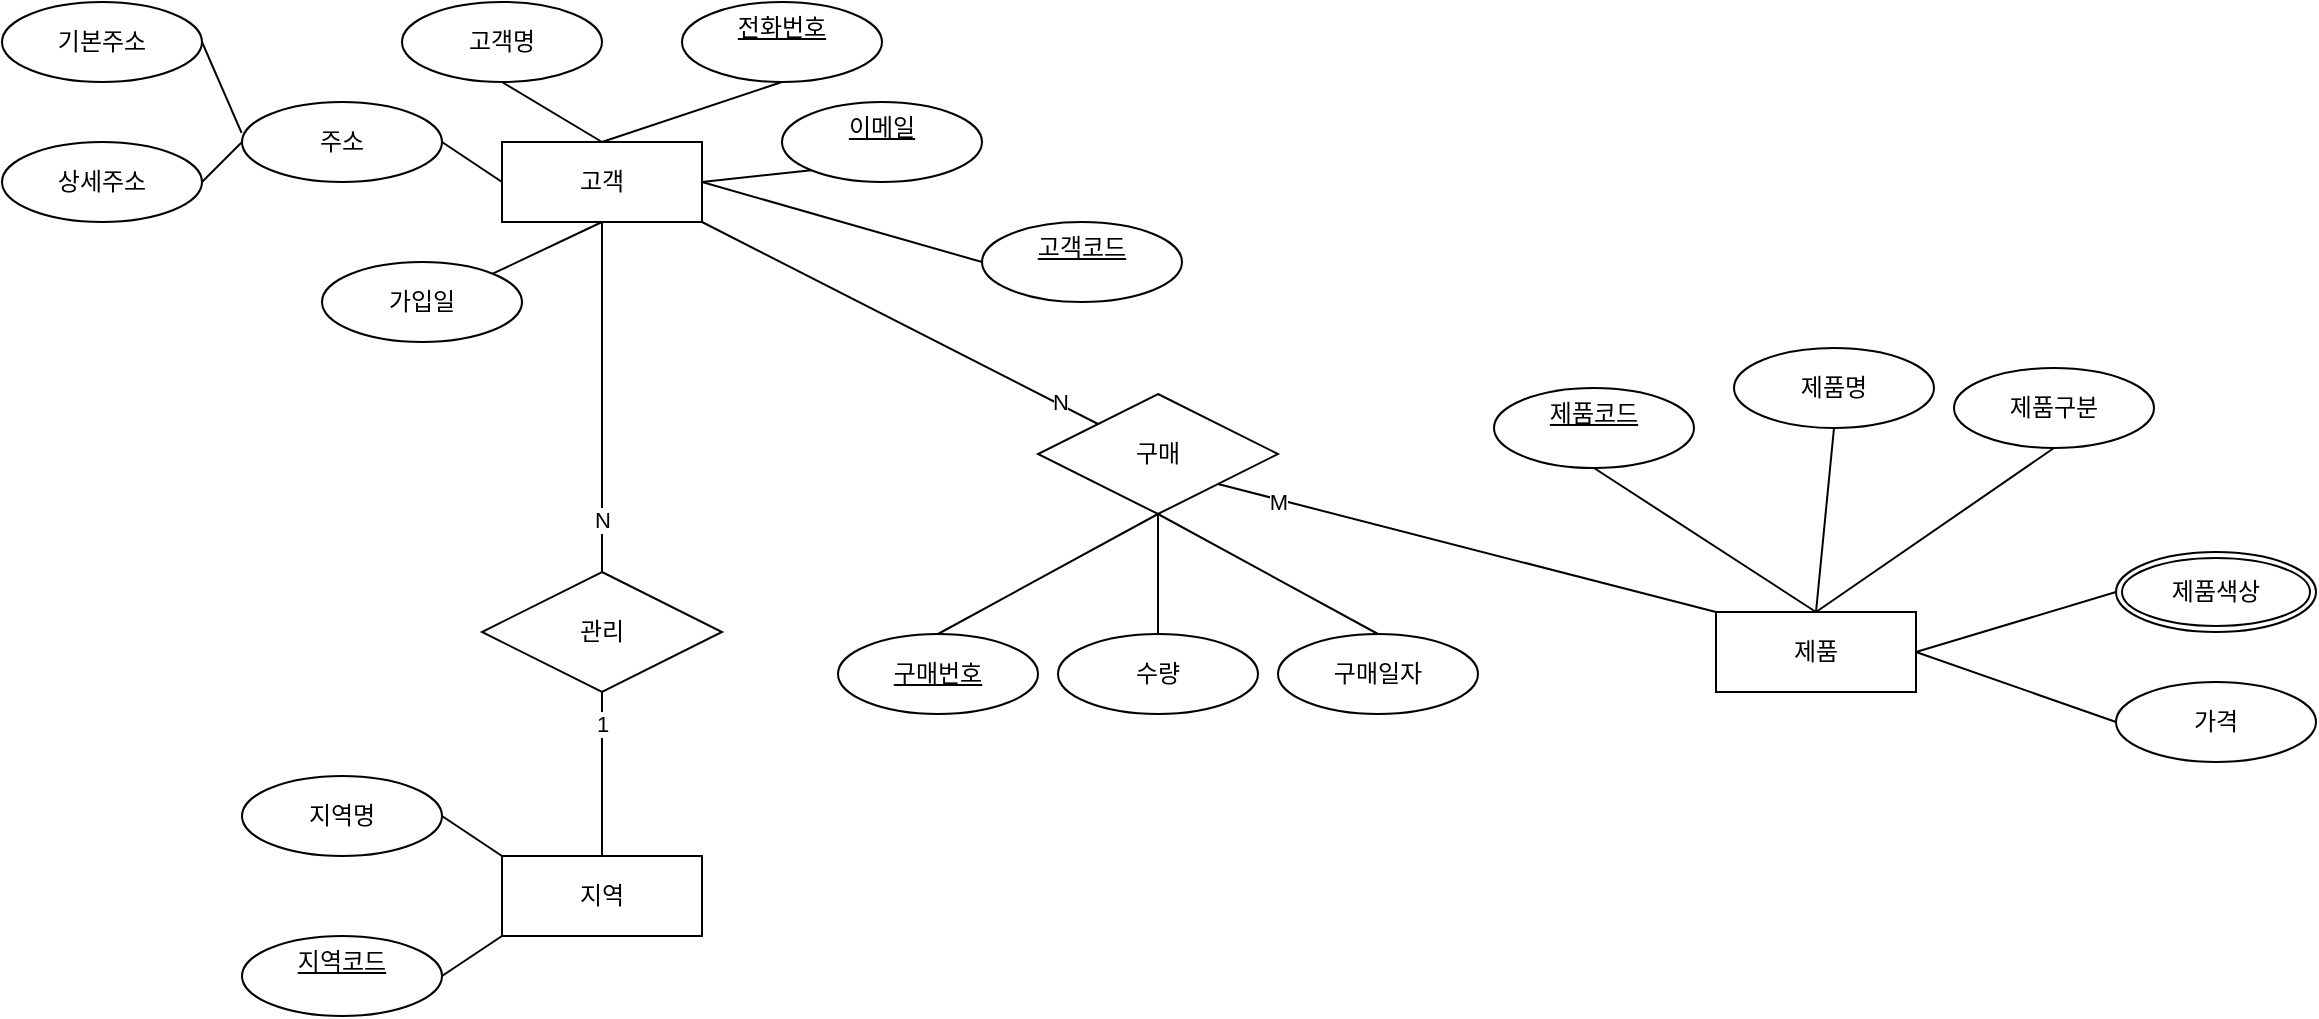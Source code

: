 <mxfile version="25.0.3">
  <diagram name="페이지-1" id="NgCMbQixAXPHdN-Nv_a8">
    <mxGraphModel dx="1816" dy="538" grid="1" gridSize="10" guides="1" tooltips="1" connect="1" arrows="1" fold="1" page="1" pageScale="1" pageWidth="827" pageHeight="1169" math="0" shadow="0">
      <root>
        <mxCell id="0" />
        <mxCell id="1" parent="0" />
        <mxCell id="_JbMdI6j2Q2F9HowFw2e-1" value="고객" style="whiteSpace=wrap;html=1;align=center;" vertex="1" parent="1">
          <mxGeometry x="-400" y="340" width="100" height="40" as="geometry" />
        </mxCell>
        <mxCell id="_JbMdI6j2Q2F9HowFw2e-2" value="고객명" style="ellipse;whiteSpace=wrap;html=1;align=center;" vertex="1" parent="1">
          <mxGeometry x="-450" y="270" width="100" height="40" as="geometry" />
        </mxCell>
        <mxCell id="_JbMdI6j2Q2F9HowFw2e-3" value="" style="endArrow=none;html=1;rounded=0;exitX=0.5;exitY=1;exitDx=0;exitDy=0;entryX=0.5;entryY=0;entryDx=0;entryDy=0;" edge="1" parent="1" source="_JbMdI6j2Q2F9HowFw2e-2" target="_JbMdI6j2Q2F9HowFw2e-1">
          <mxGeometry relative="1" as="geometry">
            <mxPoint x="-430" y="390" as="sourcePoint" />
            <mxPoint x="-270" y="390" as="targetPoint" />
          </mxGeometry>
        </mxCell>
        <mxCell id="_JbMdI6j2Q2F9HowFw2e-4" value="전화번호&lt;div&gt;&lt;br&gt;&lt;/div&gt;" style="ellipse;whiteSpace=wrap;html=1;align=center;fontStyle=4;" vertex="1" parent="1">
          <mxGeometry x="-310" y="270" width="100" height="40" as="geometry" />
        </mxCell>
        <mxCell id="_JbMdI6j2Q2F9HowFw2e-5" value="" style="endArrow=none;html=1;rounded=0;entryX=0.5;entryY=1;entryDx=0;entryDy=0;exitX=0.5;exitY=0;exitDx=0;exitDy=0;" edge="1" parent="1" source="_JbMdI6j2Q2F9HowFw2e-1" target="_JbMdI6j2Q2F9HowFw2e-4">
          <mxGeometry relative="1" as="geometry">
            <mxPoint x="-350" y="341" as="sourcePoint" />
            <mxPoint x="-340" y="350" as="targetPoint" />
          </mxGeometry>
        </mxCell>
        <mxCell id="_JbMdI6j2Q2F9HowFw2e-6" value="이메일&lt;div&gt;&lt;div&gt;&lt;br&gt;&lt;/div&gt;&lt;/div&gt;" style="ellipse;whiteSpace=wrap;html=1;align=center;fontStyle=4;" vertex="1" parent="1">
          <mxGeometry x="-260" y="320" width="100" height="40" as="geometry" />
        </mxCell>
        <mxCell id="_JbMdI6j2Q2F9HowFw2e-7" value="" style="endArrow=none;html=1;rounded=0;entryX=0;entryY=1;entryDx=0;entryDy=0;exitX=1;exitY=0.5;exitDx=0;exitDy=0;" edge="1" parent="1" source="_JbMdI6j2Q2F9HowFw2e-1" target="_JbMdI6j2Q2F9HowFw2e-6">
          <mxGeometry relative="1" as="geometry">
            <mxPoint x="-280" y="360" as="sourcePoint" />
            <mxPoint x="-215" y="329" as="targetPoint" />
          </mxGeometry>
        </mxCell>
        <mxCell id="_JbMdI6j2Q2F9HowFw2e-8" value="고객코드&lt;div&gt;&lt;div&gt;&lt;div&gt;&lt;br&gt;&lt;/div&gt;&lt;/div&gt;&lt;/div&gt;" style="ellipse;whiteSpace=wrap;html=1;align=center;fontStyle=4;" vertex="1" parent="1">
          <mxGeometry x="-160" y="380" width="100" height="40" as="geometry" />
        </mxCell>
        <mxCell id="_JbMdI6j2Q2F9HowFw2e-9" value="" style="endArrow=none;html=1;rounded=0;entryX=0;entryY=0.5;entryDx=0;entryDy=0;exitX=1;exitY=0.5;exitDx=0;exitDy=0;" edge="1" parent="1" source="_JbMdI6j2Q2F9HowFw2e-1" target="_JbMdI6j2Q2F9HowFw2e-8">
          <mxGeometry relative="1" as="geometry">
            <mxPoint x="-290" y="370" as="sourcePoint" />
            <mxPoint x="-235" y="364" as="targetPoint" />
          </mxGeometry>
        </mxCell>
        <mxCell id="_JbMdI6j2Q2F9HowFw2e-10" value="주소" style="ellipse;whiteSpace=wrap;html=1;align=center;" vertex="1" parent="1">
          <mxGeometry x="-530" y="320" width="100" height="40" as="geometry" />
        </mxCell>
        <mxCell id="_JbMdI6j2Q2F9HowFw2e-11" value="" style="endArrow=none;html=1;rounded=0;exitX=1;exitY=0.5;exitDx=0;exitDy=0;entryX=0;entryY=0.5;entryDx=0;entryDy=0;" edge="1" parent="1" source="_JbMdI6j2Q2F9HowFw2e-10" target="_JbMdI6j2Q2F9HowFw2e-1">
          <mxGeometry relative="1" as="geometry">
            <mxPoint x="-390" y="320" as="sourcePoint" />
            <mxPoint x="-340" y="350" as="targetPoint" />
          </mxGeometry>
        </mxCell>
        <mxCell id="_JbMdI6j2Q2F9HowFw2e-13" value="기본&lt;span style=&quot;background-color: initial;&quot;&gt;주소&lt;/span&gt;" style="ellipse;whiteSpace=wrap;html=1;align=center;" vertex="1" parent="1">
          <mxGeometry x="-650" y="270" width="100" height="40" as="geometry" />
        </mxCell>
        <mxCell id="_JbMdI6j2Q2F9HowFw2e-14" value="상세주소" style="ellipse;whiteSpace=wrap;html=1;align=center;" vertex="1" parent="1">
          <mxGeometry x="-650" y="340" width="100" height="40" as="geometry" />
        </mxCell>
        <mxCell id="_JbMdI6j2Q2F9HowFw2e-15" value="" style="endArrow=none;html=1;rounded=0;exitX=1;exitY=0.5;exitDx=0;exitDy=0;entryX=0;entryY=0.5;entryDx=0;entryDy=0;" edge="1" parent="1" source="_JbMdI6j2Q2F9HowFw2e-14" target="_JbMdI6j2Q2F9HowFw2e-10">
          <mxGeometry relative="1" as="geometry">
            <mxPoint x="-420" y="350" as="sourcePoint" />
            <mxPoint x="-390" y="370" as="targetPoint" />
          </mxGeometry>
        </mxCell>
        <mxCell id="_JbMdI6j2Q2F9HowFw2e-16" value="" style="endArrow=none;html=1;rounded=0;exitX=1;exitY=0.5;exitDx=0;exitDy=0;entryX=-0.002;entryY=0.385;entryDx=0;entryDy=0;entryPerimeter=0;" edge="1" parent="1" source="_JbMdI6j2Q2F9HowFw2e-13" target="_JbMdI6j2Q2F9HowFw2e-10">
          <mxGeometry relative="1" as="geometry">
            <mxPoint x="-540" y="370" as="sourcePoint" />
            <mxPoint x="-520" y="350" as="targetPoint" />
          </mxGeometry>
        </mxCell>
        <mxCell id="_JbMdI6j2Q2F9HowFw2e-17" value="가입일" style="ellipse;whiteSpace=wrap;html=1;align=center;" vertex="1" parent="1">
          <mxGeometry x="-490" y="400" width="100" height="40" as="geometry" />
        </mxCell>
        <mxCell id="_JbMdI6j2Q2F9HowFw2e-18" value="" style="endArrow=none;html=1;rounded=0;exitX=1;exitY=0;exitDx=0;exitDy=0;entryX=0.5;entryY=1;entryDx=0;entryDy=0;" edge="1" parent="1" source="_JbMdI6j2Q2F9HowFw2e-17" target="_JbMdI6j2Q2F9HowFw2e-1">
          <mxGeometry relative="1" as="geometry">
            <mxPoint x="-420" y="350" as="sourcePoint" />
            <mxPoint x="-390" y="370" as="targetPoint" />
          </mxGeometry>
        </mxCell>
        <mxCell id="_JbMdI6j2Q2F9HowFw2e-21" value="지역" style="whiteSpace=wrap;html=1;align=center;" vertex="1" parent="1">
          <mxGeometry x="-400" y="697" width="100" height="40" as="geometry" />
        </mxCell>
        <mxCell id="_JbMdI6j2Q2F9HowFw2e-22" value="지역명" style="ellipse;whiteSpace=wrap;html=1;align=center;" vertex="1" parent="1">
          <mxGeometry x="-530" y="657" width="100" height="40" as="geometry" />
        </mxCell>
        <mxCell id="_JbMdI6j2Q2F9HowFw2e-23" value="" style="endArrow=none;html=1;rounded=0;exitX=0;exitY=0;exitDx=0;exitDy=0;entryX=1;entryY=0.5;entryDx=0;entryDy=0;" edge="1" parent="1" source="_JbMdI6j2Q2F9HowFw2e-21" target="_JbMdI6j2Q2F9HowFw2e-22">
          <mxGeometry relative="1" as="geometry">
            <mxPoint x="-390.69" y="687" as="sourcePoint" />
            <mxPoint x="-390.69" y="607" as="targetPoint" />
          </mxGeometry>
        </mxCell>
        <mxCell id="_JbMdI6j2Q2F9HowFw2e-25" value="지역코드&lt;div&gt;&lt;br&gt;&lt;/div&gt;" style="ellipse;whiteSpace=wrap;html=1;align=center;fontStyle=4;" vertex="1" parent="1">
          <mxGeometry x="-530" y="737" width="100" height="40" as="geometry" />
        </mxCell>
        <mxCell id="_JbMdI6j2Q2F9HowFw2e-26" value="" style="endArrow=none;html=1;rounded=0;entryX=1;entryY=0.5;entryDx=0;entryDy=0;" edge="1" parent="1" target="_JbMdI6j2Q2F9HowFw2e-25">
          <mxGeometry relative="1" as="geometry">
            <mxPoint x="-400" y="737" as="sourcePoint" />
            <mxPoint x="-430" y="717" as="targetPoint" />
          </mxGeometry>
        </mxCell>
        <mxCell id="_JbMdI6j2Q2F9HowFw2e-27" value="제품" style="whiteSpace=wrap;html=1;align=center;" vertex="1" parent="1">
          <mxGeometry x="207" y="575" width="100" height="40" as="geometry" />
        </mxCell>
        <mxCell id="_JbMdI6j2Q2F9HowFw2e-28" value="제품&lt;span style=&quot;background-color: initial;&quot;&gt;명&lt;/span&gt;" style="ellipse;whiteSpace=wrap;html=1;align=center;" vertex="1" parent="1">
          <mxGeometry x="216" y="443" width="100" height="40" as="geometry" />
        </mxCell>
        <mxCell id="_JbMdI6j2Q2F9HowFw2e-29" value="" style="endArrow=none;html=1;rounded=0;exitX=0.5;exitY=0;exitDx=0;exitDy=0;entryX=0.5;entryY=1;entryDx=0;entryDy=0;" edge="1" parent="1" source="_JbMdI6j2Q2F9HowFw2e-27" target="_JbMdI6j2Q2F9HowFw2e-28">
          <mxGeometry relative="1" as="geometry">
            <mxPoint x="216.31" y="565" as="sourcePoint" />
            <mxPoint x="216.31" y="485" as="targetPoint" />
          </mxGeometry>
        </mxCell>
        <mxCell id="_JbMdI6j2Q2F9HowFw2e-30" value="제품코드&lt;div&gt;&lt;br&gt;&lt;/div&gt;" style="ellipse;whiteSpace=wrap;html=1;align=center;fontStyle=4;" vertex="1" parent="1">
          <mxGeometry x="96" y="463" width="100" height="40" as="geometry" />
        </mxCell>
        <mxCell id="_JbMdI6j2Q2F9HowFw2e-31" value="" style="endArrow=none;html=1;rounded=0;entryX=0.5;entryY=1;entryDx=0;entryDy=0;exitX=0.5;exitY=0;exitDx=0;exitDy=0;" edge="1" parent="1" target="_JbMdI6j2Q2F9HowFw2e-30" source="_JbMdI6j2Q2F9HowFw2e-27">
          <mxGeometry relative="1" as="geometry">
            <mxPoint x="207" y="615" as="sourcePoint" />
            <mxPoint x="177" y="595" as="targetPoint" />
          </mxGeometry>
        </mxCell>
        <mxCell id="_JbMdI6j2Q2F9HowFw2e-32" value="제품구분" style="ellipse;whiteSpace=wrap;html=1;align=center;" vertex="1" parent="1">
          <mxGeometry x="326" y="453" width="100" height="40" as="geometry" />
        </mxCell>
        <mxCell id="_JbMdI6j2Q2F9HowFw2e-33" value="" style="endArrow=none;html=1;rounded=0;exitX=0.5;exitY=0;exitDx=0;exitDy=0;entryX=0.5;entryY=1;entryDx=0;entryDy=0;" edge="1" parent="1" source="_JbMdI6j2Q2F9HowFw2e-27" target="_JbMdI6j2Q2F9HowFw2e-32">
          <mxGeometry relative="1" as="geometry">
            <mxPoint x="267" y="585" as="sourcePoint" />
            <mxPoint x="287" y="520" as="targetPoint" />
          </mxGeometry>
        </mxCell>
        <mxCell id="_JbMdI6j2Q2F9HowFw2e-34" value="제품색상" style="ellipse;shape=doubleEllipse;margin=3;whiteSpace=wrap;html=1;align=center;" vertex="1" parent="1">
          <mxGeometry x="407" y="545" width="100" height="40" as="geometry" />
        </mxCell>
        <mxCell id="_JbMdI6j2Q2F9HowFw2e-35" value="가격" style="ellipse;whiteSpace=wrap;html=1;align=center;" vertex="1" parent="1">
          <mxGeometry x="407" y="610" width="100" height="40" as="geometry" />
        </mxCell>
        <mxCell id="_JbMdI6j2Q2F9HowFw2e-36" value="" style="endArrow=none;html=1;rounded=0;exitX=1;exitY=0.5;exitDx=0;exitDy=0;entryX=0;entryY=0.5;entryDx=0;entryDy=0;" edge="1" parent="1" source="_JbMdI6j2Q2F9HowFw2e-27" target="_JbMdI6j2Q2F9HowFw2e-34">
          <mxGeometry relative="1" as="geometry">
            <mxPoint x="267" y="585" as="sourcePoint" />
            <mxPoint x="397" y="530" as="targetPoint" />
          </mxGeometry>
        </mxCell>
        <mxCell id="_JbMdI6j2Q2F9HowFw2e-37" value="" style="endArrow=none;html=1;rounded=0;exitX=1;exitY=0.5;exitDx=0;exitDy=0;entryX=0;entryY=0.5;entryDx=0;entryDy=0;" edge="1" parent="1" source="_JbMdI6j2Q2F9HowFw2e-27" target="_JbMdI6j2Q2F9HowFw2e-35">
          <mxGeometry relative="1" as="geometry">
            <mxPoint x="317" y="605" as="sourcePoint" />
            <mxPoint x="417" y="560" as="targetPoint" />
          </mxGeometry>
        </mxCell>
        <mxCell id="_JbMdI6j2Q2F9HowFw2e-38" value="관리" style="shape=rhombus;perimeter=rhombusPerimeter;whiteSpace=wrap;html=1;align=center;" vertex="1" parent="1">
          <mxGeometry x="-410" y="555" width="120" height="60" as="geometry" />
        </mxCell>
        <mxCell id="_JbMdI6j2Q2F9HowFw2e-39" value="" style="endArrow=none;html=1;rounded=0;exitX=0.5;exitY=0;exitDx=0;exitDy=0;entryX=0.5;entryY=1;entryDx=0;entryDy=0;" edge="1" parent="1" source="_JbMdI6j2Q2F9HowFw2e-38" target="_JbMdI6j2Q2F9HowFw2e-1">
          <mxGeometry relative="1" as="geometry">
            <mxPoint x="-340" y="470" as="sourcePoint" />
            <mxPoint x="-350" y="390" as="targetPoint" />
          </mxGeometry>
        </mxCell>
        <mxCell id="_JbMdI6j2Q2F9HowFw2e-40" value="N" style="edgeLabel;html=1;align=center;verticalAlign=middle;resizable=0;points=[];" vertex="1" connectable="0" parent="_JbMdI6j2Q2F9HowFw2e-39">
          <mxGeometry x="-0.5" relative="1" as="geometry">
            <mxPoint y="18" as="offset" />
          </mxGeometry>
        </mxCell>
        <mxCell id="_JbMdI6j2Q2F9HowFw2e-41" value="" style="endArrow=none;html=1;rounded=0;exitX=0.5;exitY=0;exitDx=0;exitDy=0;entryX=0.5;entryY=1;entryDx=0;entryDy=0;" edge="1" parent="1" source="_JbMdI6j2Q2F9HowFw2e-21" target="_JbMdI6j2Q2F9HowFw2e-38">
          <mxGeometry relative="1" as="geometry">
            <mxPoint x="-350.69" y="675" as="sourcePoint" />
            <mxPoint x="-351" y="610" as="targetPoint" />
          </mxGeometry>
        </mxCell>
        <mxCell id="_JbMdI6j2Q2F9HowFw2e-42" value="1" style="edgeLabel;html=1;align=center;verticalAlign=middle;resizable=0;points=[];" vertex="1" connectable="0" parent="_JbMdI6j2Q2F9HowFw2e-41">
          <mxGeometry x="-0.5" relative="1" as="geometry">
            <mxPoint y="-46" as="offset" />
          </mxGeometry>
        </mxCell>
        <mxCell id="_JbMdI6j2Q2F9HowFw2e-43" value="구매" style="shape=rhombus;perimeter=rhombusPerimeter;whiteSpace=wrap;html=1;align=center;" vertex="1" parent="1">
          <mxGeometry x="-132" y="466" width="120" height="60" as="geometry" />
        </mxCell>
        <mxCell id="_JbMdI6j2Q2F9HowFw2e-44" value="구매번호" style="ellipse;whiteSpace=wrap;html=1;align=center;fontStyle=4;" vertex="1" parent="1">
          <mxGeometry x="-232" y="586" width="100" height="40" as="geometry" />
        </mxCell>
        <mxCell id="_JbMdI6j2Q2F9HowFw2e-45" value="수량" style="ellipse;whiteSpace=wrap;html=1;align=center;" vertex="1" parent="1">
          <mxGeometry x="-122" y="586" width="100" height="40" as="geometry" />
        </mxCell>
        <mxCell id="_JbMdI6j2Q2F9HowFw2e-46" value="구매일자" style="ellipse;whiteSpace=wrap;html=1;align=center;" vertex="1" parent="1">
          <mxGeometry x="-12" y="586" width="100" height="40" as="geometry" />
        </mxCell>
        <mxCell id="_JbMdI6j2Q2F9HowFw2e-47" value="" style="endArrow=none;html=1;rounded=0;entryX=0.5;entryY=1;entryDx=0;entryDy=0;exitX=0.5;exitY=0;exitDx=0;exitDy=0;" edge="1" parent="1" source="_JbMdI6j2Q2F9HowFw2e-44" target="_JbMdI6j2Q2F9HowFw2e-43">
          <mxGeometry relative="1" as="geometry">
            <mxPoint x="40" y="571" as="sourcePoint" />
            <mxPoint x="-60" y="526" as="targetPoint" />
          </mxGeometry>
        </mxCell>
        <mxCell id="_JbMdI6j2Q2F9HowFw2e-48" value="" style="endArrow=none;html=1;rounded=0;entryX=0.5;entryY=1;entryDx=0;entryDy=0;exitX=0.5;exitY=0;exitDx=0;exitDy=0;" edge="1" parent="1" source="_JbMdI6j2Q2F9HowFw2e-46" target="_JbMdI6j2Q2F9HowFw2e-43">
          <mxGeometry relative="1" as="geometry">
            <mxPoint x="-181" y="571" as="sourcePoint" />
            <mxPoint x="-62" y="536" as="targetPoint" />
          </mxGeometry>
        </mxCell>
        <mxCell id="_JbMdI6j2Q2F9HowFw2e-49" value="" style="endArrow=none;html=1;rounded=0;entryX=0.5;entryY=1;entryDx=0;entryDy=0;exitX=0.5;exitY=0;exitDx=0;exitDy=0;" edge="1" parent="1" source="_JbMdI6j2Q2F9HowFw2e-45" target="_JbMdI6j2Q2F9HowFw2e-43">
          <mxGeometry relative="1" as="geometry">
            <mxPoint x="-171" y="581" as="sourcePoint" />
            <mxPoint x="-52" y="546" as="targetPoint" />
          </mxGeometry>
        </mxCell>
        <mxCell id="_JbMdI6j2Q2F9HowFw2e-50" value="" style="endArrow=none;html=1;rounded=0;exitX=0;exitY=0;exitDx=0;exitDy=0;entryX=1;entryY=1;entryDx=0;entryDy=0;" edge="1" parent="1" source="_JbMdI6j2Q2F9HowFw2e-43" target="_JbMdI6j2Q2F9HowFw2e-1">
          <mxGeometry relative="1" as="geometry">
            <mxPoint x="-340" y="565" as="sourcePoint" />
            <mxPoint x="-340" y="390" as="targetPoint" />
          </mxGeometry>
        </mxCell>
        <mxCell id="_JbMdI6j2Q2F9HowFw2e-51" value="N" style="edgeLabel;html=1;align=center;verticalAlign=middle;resizable=0;points=[];" vertex="1" connectable="0" parent="_JbMdI6j2Q2F9HowFw2e-50">
          <mxGeometry x="-0.5" relative="1" as="geometry">
            <mxPoint x="30" y="14" as="offset" />
          </mxGeometry>
        </mxCell>
        <mxCell id="_JbMdI6j2Q2F9HowFw2e-52" value="" style="endArrow=none;html=1;rounded=0;exitX=0;exitY=0;exitDx=0;exitDy=0;entryX=1;entryY=1;entryDx=0;entryDy=0;" edge="1" parent="1" source="_JbMdI6j2Q2F9HowFw2e-27" target="_JbMdI6j2Q2F9HowFw2e-43">
          <mxGeometry relative="1" as="geometry">
            <mxPoint x="-330" y="575" as="sourcePoint" />
            <mxPoint x="-330" y="400" as="targetPoint" />
          </mxGeometry>
        </mxCell>
        <mxCell id="_JbMdI6j2Q2F9HowFw2e-53" value="M" style="edgeLabel;html=1;align=center;verticalAlign=middle;resizable=0;points=[];" vertex="1" connectable="0" parent="_JbMdI6j2Q2F9HowFw2e-52">
          <mxGeometry x="-0.5" relative="1" as="geometry">
            <mxPoint x="-157" y="-39" as="offset" />
          </mxGeometry>
        </mxCell>
      </root>
    </mxGraphModel>
  </diagram>
</mxfile>
